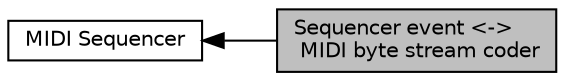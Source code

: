digraph "Sequencer event &lt;-&gt; MIDI byte stream coder"
{
  edge [fontname="Helvetica",fontsize="10",labelfontname="Helvetica",labelfontsize="10"];
  node [fontname="Helvetica",fontsize="10",shape=record];
  rankdir=LR;
  Node1 [label="MIDI Sequencer",height=0.2,width=0.4,color="black", fillcolor="white", style="filled",URL="$group___sequencer.html"];
  Node0 [label="Sequencer event \<-\>\l MIDI byte stream coder",height=0.2,width=0.4,color="black", fillcolor="grey75", style="filled", fontcolor="black"];
  Node1->Node0 [shape=plaintext, dir="back", style="solid"];
}
